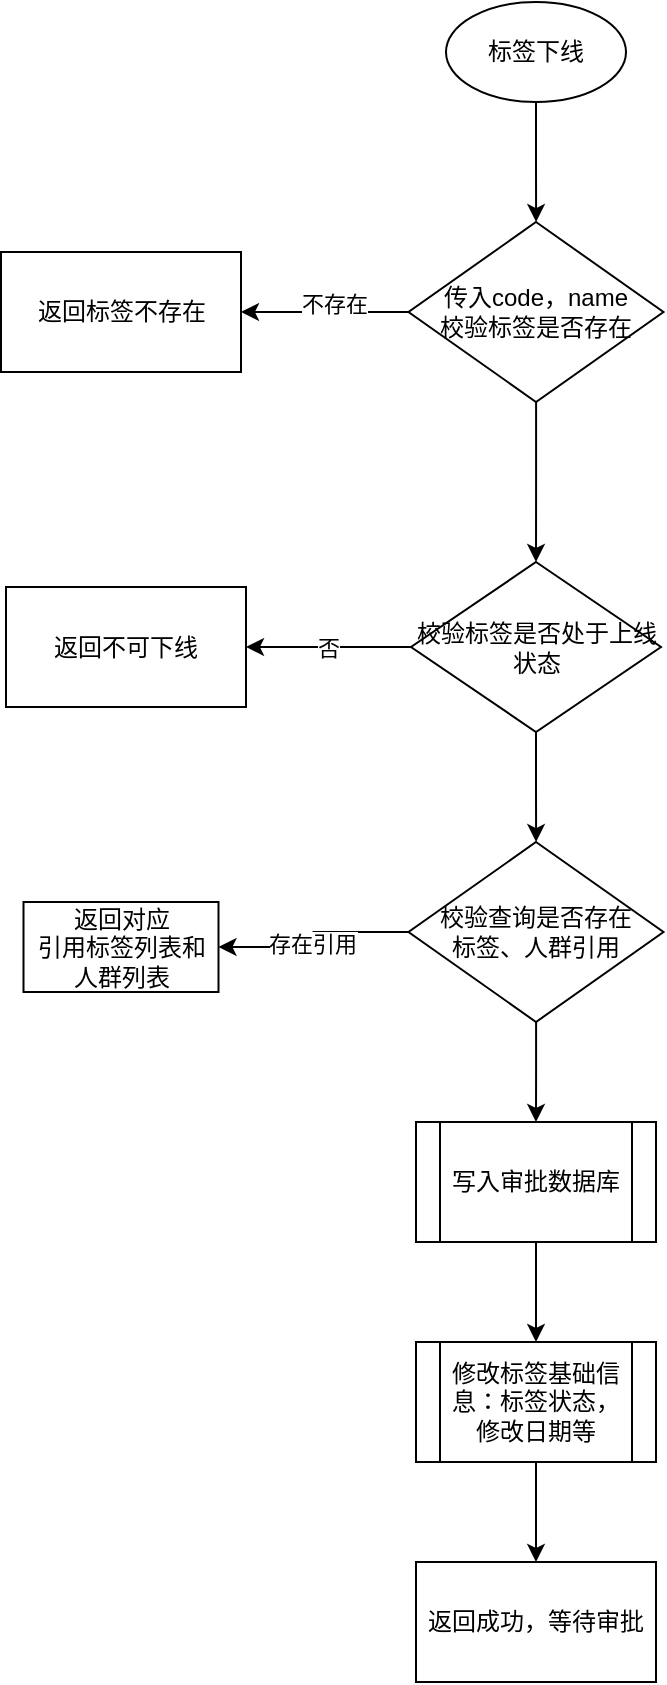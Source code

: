 <mxfile version="24.7.17">
  <diagram name="第 1 页" id="wqRuzdlMjsH8Ex9FWAib">
    <mxGraphModel dx="1026" dy="650" grid="1" gridSize="10" guides="1" tooltips="1" connect="1" arrows="1" fold="1" page="1" pageScale="1" pageWidth="827" pageHeight="1169" math="0" shadow="0">
      <root>
        <mxCell id="0" />
        <mxCell id="1" parent="0" />
        <mxCell id="uAed6FK6qWFAK_bdM42A-3" value="" style="edgeStyle=orthogonalEdgeStyle;rounded=0;orthogonalLoop=1;jettySize=auto;html=1;" edge="1" parent="1" source="uAed6FK6qWFAK_bdM42A-1" target="uAed6FK6qWFAK_bdM42A-2">
          <mxGeometry relative="1" as="geometry" />
        </mxCell>
        <mxCell id="uAed6FK6qWFAK_bdM42A-1" value="标签下线" style="ellipse;whiteSpace=wrap;html=1;" vertex="1" parent="1">
          <mxGeometry x="350" y="100" width="90" height="50" as="geometry" />
        </mxCell>
        <mxCell id="uAed6FK6qWFAK_bdM42A-5" value="" style="edgeStyle=orthogonalEdgeStyle;rounded=0;orthogonalLoop=1;jettySize=auto;html=1;" edge="1" parent="1" source="uAed6FK6qWFAK_bdM42A-2" target="uAed6FK6qWFAK_bdM42A-4">
          <mxGeometry relative="1" as="geometry" />
        </mxCell>
        <mxCell id="uAed6FK6qWFAK_bdM42A-6" value="不存在" style="edgeLabel;html=1;align=center;verticalAlign=middle;resizable=0;points=[];" vertex="1" connectable="0" parent="uAed6FK6qWFAK_bdM42A-5">
          <mxGeometry x="-0.11" y="-4" relative="1" as="geometry">
            <mxPoint as="offset" />
          </mxGeometry>
        </mxCell>
        <mxCell id="uAed6FK6qWFAK_bdM42A-21" value="" style="edgeStyle=orthogonalEdgeStyle;rounded=0;orthogonalLoop=1;jettySize=auto;html=1;" edge="1" parent="1" source="uAed6FK6qWFAK_bdM42A-2" target="uAed6FK6qWFAK_bdM42A-20">
          <mxGeometry relative="1" as="geometry" />
        </mxCell>
        <mxCell id="uAed6FK6qWFAK_bdM42A-2" value="&lt;div&gt;传入code，name&lt;/div&gt;校验标签是否存在" style="rhombus;whiteSpace=wrap;html=1;" vertex="1" parent="1">
          <mxGeometry x="331.25" y="210" width="127.5" height="90" as="geometry" />
        </mxCell>
        <mxCell id="uAed6FK6qWFAK_bdM42A-4" value="返回标签不存在" style="whiteSpace=wrap;html=1;" vertex="1" parent="1">
          <mxGeometry x="127.5" y="225" width="120" height="60" as="geometry" />
        </mxCell>
        <mxCell id="uAed6FK6qWFAK_bdM42A-12" value="" style="edgeStyle=orthogonalEdgeStyle;rounded=0;orthogonalLoop=1;jettySize=auto;html=1;" edge="1" parent="1" source="uAed6FK6qWFAK_bdM42A-7" target="uAed6FK6qWFAK_bdM42A-11">
          <mxGeometry relative="1" as="geometry" />
        </mxCell>
        <mxCell id="uAed6FK6qWFAK_bdM42A-13" value="存在引用" style="edgeLabel;html=1;align=center;verticalAlign=middle;resizable=0;points=[];" vertex="1" connectable="0" parent="uAed6FK6qWFAK_bdM42A-12">
          <mxGeometry x="0.1" y="-2" relative="1" as="geometry">
            <mxPoint as="offset" />
          </mxGeometry>
        </mxCell>
        <mxCell id="uAed6FK6qWFAK_bdM42A-15" value="" style="edgeStyle=orthogonalEdgeStyle;rounded=0;orthogonalLoop=1;jettySize=auto;html=1;" edge="1" parent="1" source="uAed6FK6qWFAK_bdM42A-7" target="uAed6FK6qWFAK_bdM42A-14">
          <mxGeometry relative="1" as="geometry" />
        </mxCell>
        <mxCell id="uAed6FK6qWFAK_bdM42A-7" value="校验查询是否存在&lt;div&gt;标签、人群引用&lt;div&gt;&lt;/div&gt;&lt;/div&gt;" style="rhombus;whiteSpace=wrap;html=1;" vertex="1" parent="1">
          <mxGeometry x="331.25" y="520" width="127.5" height="90" as="geometry" />
        </mxCell>
        <mxCell id="uAed6FK6qWFAK_bdM42A-11" value="返回对应&lt;div&gt;引用标签列表和&lt;/div&gt;&lt;div&gt;人群列表&lt;/div&gt;" style="whiteSpace=wrap;html=1;" vertex="1" parent="1">
          <mxGeometry x="138.75" y="550" width="97.5" height="45" as="geometry" />
        </mxCell>
        <mxCell id="uAed6FK6qWFAK_bdM42A-17" value="" style="edgeStyle=orthogonalEdgeStyle;rounded=0;orthogonalLoop=1;jettySize=auto;html=1;" edge="1" parent="1" source="uAed6FK6qWFAK_bdM42A-14" target="uAed6FK6qWFAK_bdM42A-16">
          <mxGeometry relative="1" as="geometry" />
        </mxCell>
        <mxCell id="uAed6FK6qWFAK_bdM42A-14" value="写入审批数据库" style="shape=process;whiteSpace=wrap;html=1;backgroundOutline=1;" vertex="1" parent="1">
          <mxGeometry x="335" y="660" width="120" height="60" as="geometry" />
        </mxCell>
        <mxCell id="uAed6FK6qWFAK_bdM42A-19" value="" style="edgeStyle=orthogonalEdgeStyle;rounded=0;orthogonalLoop=1;jettySize=auto;html=1;" edge="1" parent="1" source="uAed6FK6qWFAK_bdM42A-16" target="uAed6FK6qWFAK_bdM42A-18">
          <mxGeometry relative="1" as="geometry" />
        </mxCell>
        <mxCell id="uAed6FK6qWFAK_bdM42A-16" value="修改标签基础信息：标签状态，&lt;div&gt;修改日期等&lt;/div&gt;" style="shape=process;whiteSpace=wrap;html=1;backgroundOutline=1;" vertex="1" parent="1">
          <mxGeometry x="335" y="770" width="120" height="60" as="geometry" />
        </mxCell>
        <mxCell id="uAed6FK6qWFAK_bdM42A-18" value="返回成功，等待审批" style="whiteSpace=wrap;html=1;" vertex="1" parent="1">
          <mxGeometry x="335" y="880" width="120" height="60" as="geometry" />
        </mxCell>
        <mxCell id="uAed6FK6qWFAK_bdM42A-22" value="" style="edgeStyle=orthogonalEdgeStyle;rounded=0;orthogonalLoop=1;jettySize=auto;html=1;" edge="1" parent="1" source="uAed6FK6qWFAK_bdM42A-20" target="uAed6FK6qWFAK_bdM42A-7">
          <mxGeometry relative="1" as="geometry" />
        </mxCell>
        <mxCell id="uAed6FK6qWFAK_bdM42A-24" value="否" style="edgeStyle=orthogonalEdgeStyle;rounded=0;orthogonalLoop=1;jettySize=auto;html=1;" edge="1" parent="1" source="uAed6FK6qWFAK_bdM42A-20" target="uAed6FK6qWFAK_bdM42A-23">
          <mxGeometry relative="1" as="geometry" />
        </mxCell>
        <mxCell id="uAed6FK6qWFAK_bdM42A-20" value="校验标签是否处于上线状态" style="rhombus;whiteSpace=wrap;html=1;" vertex="1" parent="1">
          <mxGeometry x="332.5" y="380" width="125" height="85" as="geometry" />
        </mxCell>
        <mxCell id="uAed6FK6qWFAK_bdM42A-23" value="返回不可下线" style="whiteSpace=wrap;html=1;" vertex="1" parent="1">
          <mxGeometry x="130" y="392.5" width="120" height="60" as="geometry" />
        </mxCell>
      </root>
    </mxGraphModel>
  </diagram>
</mxfile>

